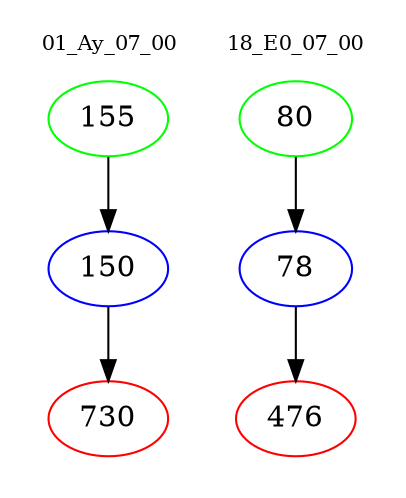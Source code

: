 digraph{
subgraph cluster_0 {
color = white
label = "01_Ay_07_00";
fontsize=10;
T0_155 [label="155", color="green"]
T0_155 -> T0_150 [color="black"]
T0_150 [label="150", color="blue"]
T0_150 -> T0_730 [color="black"]
T0_730 [label="730", color="red"]
}
subgraph cluster_1 {
color = white
label = "18_E0_07_00";
fontsize=10;
T1_80 [label="80", color="green"]
T1_80 -> T1_78 [color="black"]
T1_78 [label="78", color="blue"]
T1_78 -> T1_476 [color="black"]
T1_476 [label="476", color="red"]
}
}
